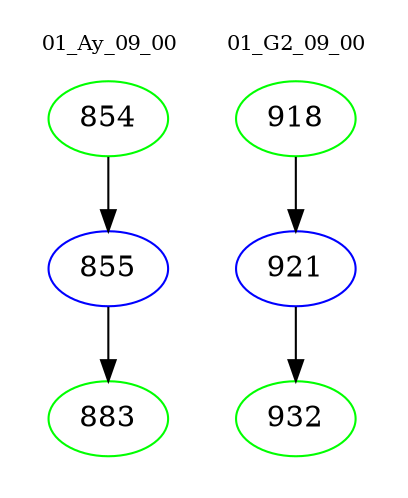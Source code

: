 digraph{
subgraph cluster_0 {
color = white
label = "01_Ay_09_00";
fontsize=10;
T0_854 [label="854", color="green"]
T0_854 -> T0_855 [color="black"]
T0_855 [label="855", color="blue"]
T0_855 -> T0_883 [color="black"]
T0_883 [label="883", color="green"]
}
subgraph cluster_1 {
color = white
label = "01_G2_09_00";
fontsize=10;
T1_918 [label="918", color="green"]
T1_918 -> T1_921 [color="black"]
T1_921 [label="921", color="blue"]
T1_921 -> T1_932 [color="black"]
T1_932 [label="932", color="green"]
}
}
